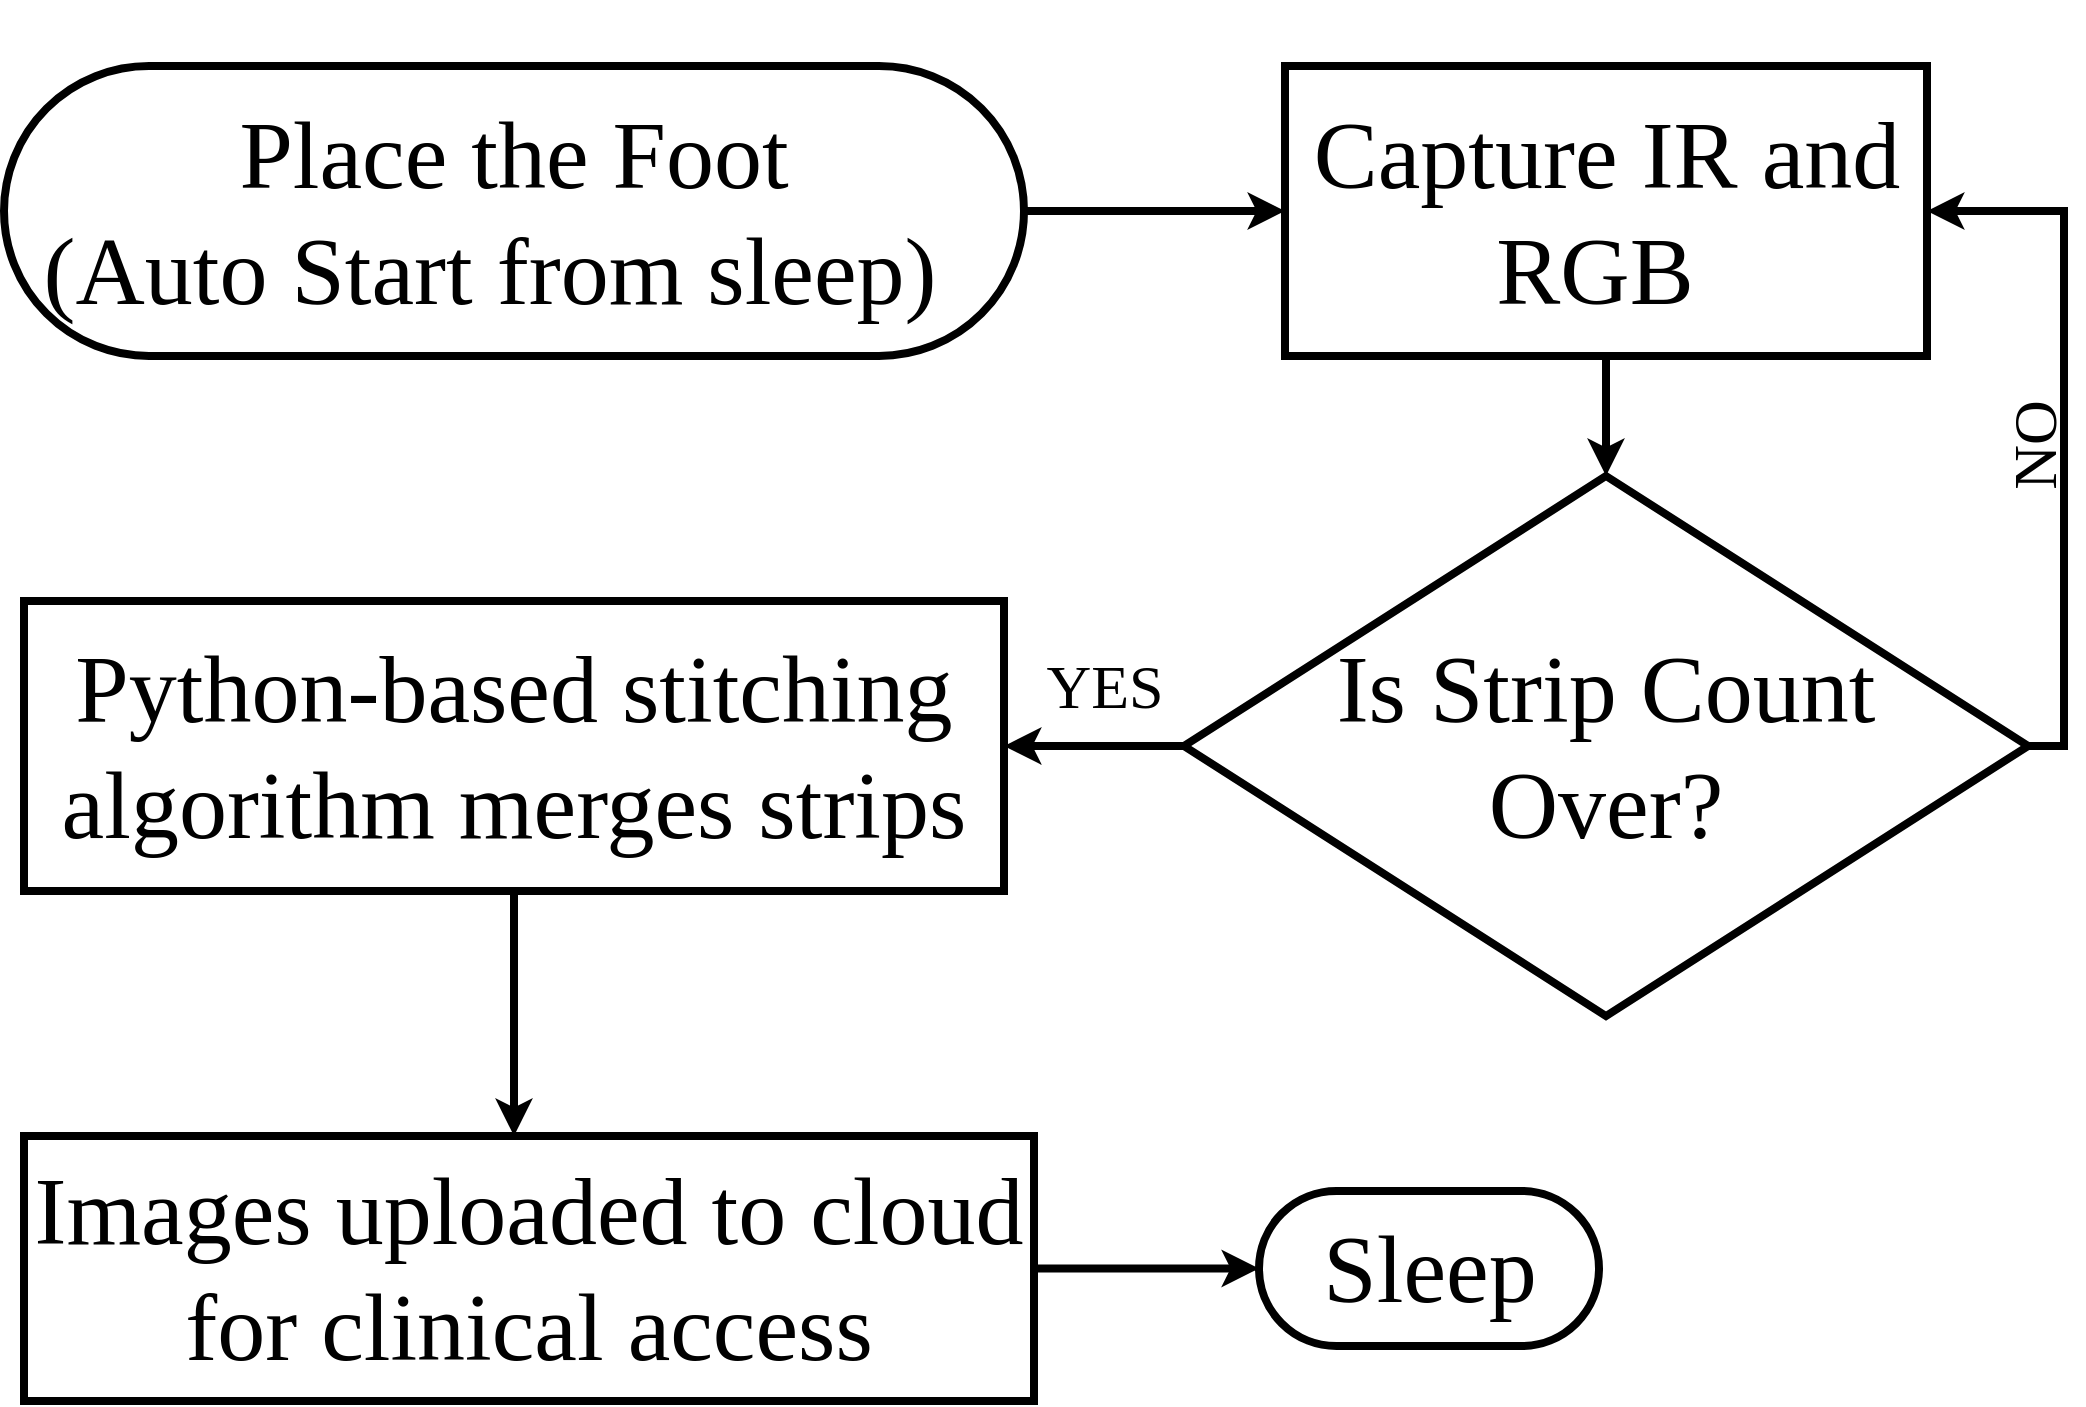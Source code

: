 <mxfile version="27.0.9">
  <diagram name="Page-1" id="ZS3YAYQui6NcXNEdI3F_">
    <mxGraphModel dx="2967" dy="1531" grid="1" gridSize="10" guides="1" tooltips="1" connect="1" arrows="1" fold="1" page="1" pageScale="1" pageWidth="827" pageHeight="1169" math="0" shadow="0">
      <root>
        <mxCell id="0" />
        <mxCell id="1" parent="0" />
        <mxCell id="9QzqSH8S6gkD18oGPRQU-34" style="edgeStyle=orthogonalEdgeStyle;rounded=0;orthogonalLoop=1;jettySize=auto;html=1;strokeWidth=4;" edge="1" parent="1" source="9QzqSH8S6gkD18oGPRQU-1" target="9QzqSH8S6gkD18oGPRQU-3">
          <mxGeometry relative="1" as="geometry" />
        </mxCell>
        <mxCell id="9QzqSH8S6gkD18oGPRQU-1" value="Place the Foot&lt;br&gt;(Auto Start from sleep)&amp;nbsp;&amp;nbsp;" style="rounded=1;whiteSpace=wrap;html=1;arcSize=50;fontSize=48;fontFamily=Times New Roman;align=center;strokeWidth=4;" vertex="1" parent="1">
          <mxGeometry x="-780" y="195" width="510" height="145" as="geometry" />
        </mxCell>
        <mxCell id="9QzqSH8S6gkD18oGPRQU-31" value="" style="edgeStyle=orthogonalEdgeStyle;rounded=0;orthogonalLoop=1;jettySize=auto;html=1;strokeWidth=4;" edge="1" parent="1" source="9QzqSH8S6gkD18oGPRQU-3" target="9QzqSH8S6gkD18oGPRQU-7">
          <mxGeometry relative="1" as="geometry" />
        </mxCell>
        <mxCell id="9QzqSH8S6gkD18oGPRQU-3" value="&lt;p data-pm-slice=&quot;1 1 [&amp;quot;ordered_list&amp;quot;,{&amp;quot;spread&amp;quot;:false,&amp;quot;startingNumber&amp;quot;:1,&amp;quot;start&amp;quot;:1593,&amp;quot;end&amp;quot;:1792},&amp;quot;regular_list_item&amp;quot;,{&amp;quot;start&amp;quot;:1656,&amp;quot;end&amp;quot;:1694}]&quot;&gt;&lt;span style=&quot;background-color: transparent; color: light-dark(rgb(0, 0, 0), rgb(255, 255, 255));&quot;&gt;Capture&amp;nbsp;&lt;/span&gt;IR and RGB&amp;nbsp;&lt;/p&gt;" style="rounded=0;whiteSpace=wrap;html=1;fontSize=48;fontFamily=Times New Roman;strokeWidth=4;" vertex="1" parent="1">
          <mxGeometry x="-139.5" y="195" width="321" height="145" as="geometry" />
        </mxCell>
        <mxCell id="9QzqSH8S6gkD18oGPRQU-38" style="edgeStyle=orthogonalEdgeStyle;rounded=0;orthogonalLoop=1;jettySize=auto;html=1;strokeWidth=4;" edge="1" parent="1" source="9QzqSH8S6gkD18oGPRQU-4">
          <mxGeometry relative="1" as="geometry">
            <mxPoint x="-525" y="730" as="targetPoint" />
          </mxGeometry>
        </mxCell>
        <mxCell id="9QzqSH8S6gkD18oGPRQU-4" value="&lt;p data-pm-slice=&quot;1 1 [&amp;quot;ordered_list&amp;quot;,{&amp;quot;spread&amp;quot;:false,&amp;quot;startingNumber&amp;quot;:1,&amp;quot;start&amp;quot;:1593,&amp;quot;end&amp;quot;:1792},&amp;quot;regular_list_item&amp;quot;,{&amp;quot;start&amp;quot;:1695,&amp;quot;end&amp;quot;:1744}]&quot;&gt;Python-based stitching algorithm merges strips&lt;/p&gt;" style="rounded=0;whiteSpace=wrap;html=1;fontSize=48;fontFamily=Times New Roman;strokeWidth=4;" vertex="1" parent="1">
          <mxGeometry x="-770" y="462.5" width="490" height="145" as="geometry" />
        </mxCell>
        <mxCell id="9QzqSH8S6gkD18oGPRQU-39" style="edgeStyle=orthogonalEdgeStyle;rounded=0;orthogonalLoop=1;jettySize=auto;html=1;entryX=0;entryY=0.5;entryDx=0;entryDy=0;strokeWidth=4;" edge="1" parent="1" source="9QzqSH8S6gkD18oGPRQU-6" target="9QzqSH8S6gkD18oGPRQU-9">
          <mxGeometry relative="1" as="geometry" />
        </mxCell>
        <mxCell id="9QzqSH8S6gkD18oGPRQU-6" value="&lt;span style=&quot;text-align: left;&quot;&gt;Images uploaded to cloud for clinical access&lt;/span&gt;" style="rounded=0;whiteSpace=wrap;html=1;fontSize=48;fontFamily=Times New Roman;strokeWidth=4;" vertex="1" parent="1">
          <mxGeometry x="-770" y="730" width="505" height="132.5" as="geometry" />
        </mxCell>
        <mxCell id="9QzqSH8S6gkD18oGPRQU-35" style="edgeStyle=orthogonalEdgeStyle;rounded=0;orthogonalLoop=1;jettySize=auto;html=1;strokeWidth=4;" edge="1" parent="1" source="9QzqSH8S6gkD18oGPRQU-7" target="9QzqSH8S6gkD18oGPRQU-4">
          <mxGeometry relative="1" as="geometry" />
        </mxCell>
        <mxCell id="9QzqSH8S6gkD18oGPRQU-40" style="edgeStyle=orthogonalEdgeStyle;rounded=0;orthogonalLoop=1;jettySize=auto;html=1;exitX=1;exitY=0.5;exitDx=0;exitDy=0;entryX=1;entryY=0.5;entryDx=0;entryDy=0;strokeWidth=4;" edge="1" parent="1" source="9QzqSH8S6gkD18oGPRQU-7" target="9QzqSH8S6gkD18oGPRQU-3">
          <mxGeometry relative="1" as="geometry">
            <Array as="points">
              <mxPoint x="250" y="535" />
              <mxPoint x="250" y="268" />
            </Array>
          </mxGeometry>
        </mxCell>
        <mxCell id="9QzqSH8S6gkD18oGPRQU-7" value="Is Strip Count&lt;br&gt;Over?" style="rhombus;whiteSpace=wrap;html=1;fontSize=48;fontFamily=Times New Roman;strokeWidth=4;" vertex="1" parent="1">
          <mxGeometry x="-190" y="400" width="422" height="270" as="geometry" />
        </mxCell>
        <mxCell id="9QzqSH8S6gkD18oGPRQU-9" value="Sleep" style="rounded=1;whiteSpace=wrap;html=1;arcSize=50;fontSize=48;fontFamily=Times New Roman;strokeWidth=4;" vertex="1" parent="1">
          <mxGeometry x="-152.5" y="757.5" width="170" height="77.5" as="geometry" />
        </mxCell>
        <mxCell id="9QzqSH8S6gkD18oGPRQU-15" value="NO" style="text;html=1;align=center;verticalAlign=middle;resizable=0;points=[];autosize=1;strokeColor=none;fillColor=none;fontSize=31;fontFamily=Times New Roman;rotation=-90;strokeWidth=4;" vertex="1" parent="1">
          <mxGeometry x="200" y="360" width="70" height="50" as="geometry" />
        </mxCell>
        <mxCell id="9QzqSH8S6gkD18oGPRQU-17" value="YES" style="text;html=1;align=center;verticalAlign=middle;resizable=0;points=[];autosize=1;strokeColor=none;fillColor=none;fontSize=31;fontFamily=Times New Roman;strokeWidth=4;" vertex="1" parent="1">
          <mxGeometry x="-270" y="480" width="80" height="50" as="geometry" />
        </mxCell>
      </root>
    </mxGraphModel>
  </diagram>
</mxfile>
